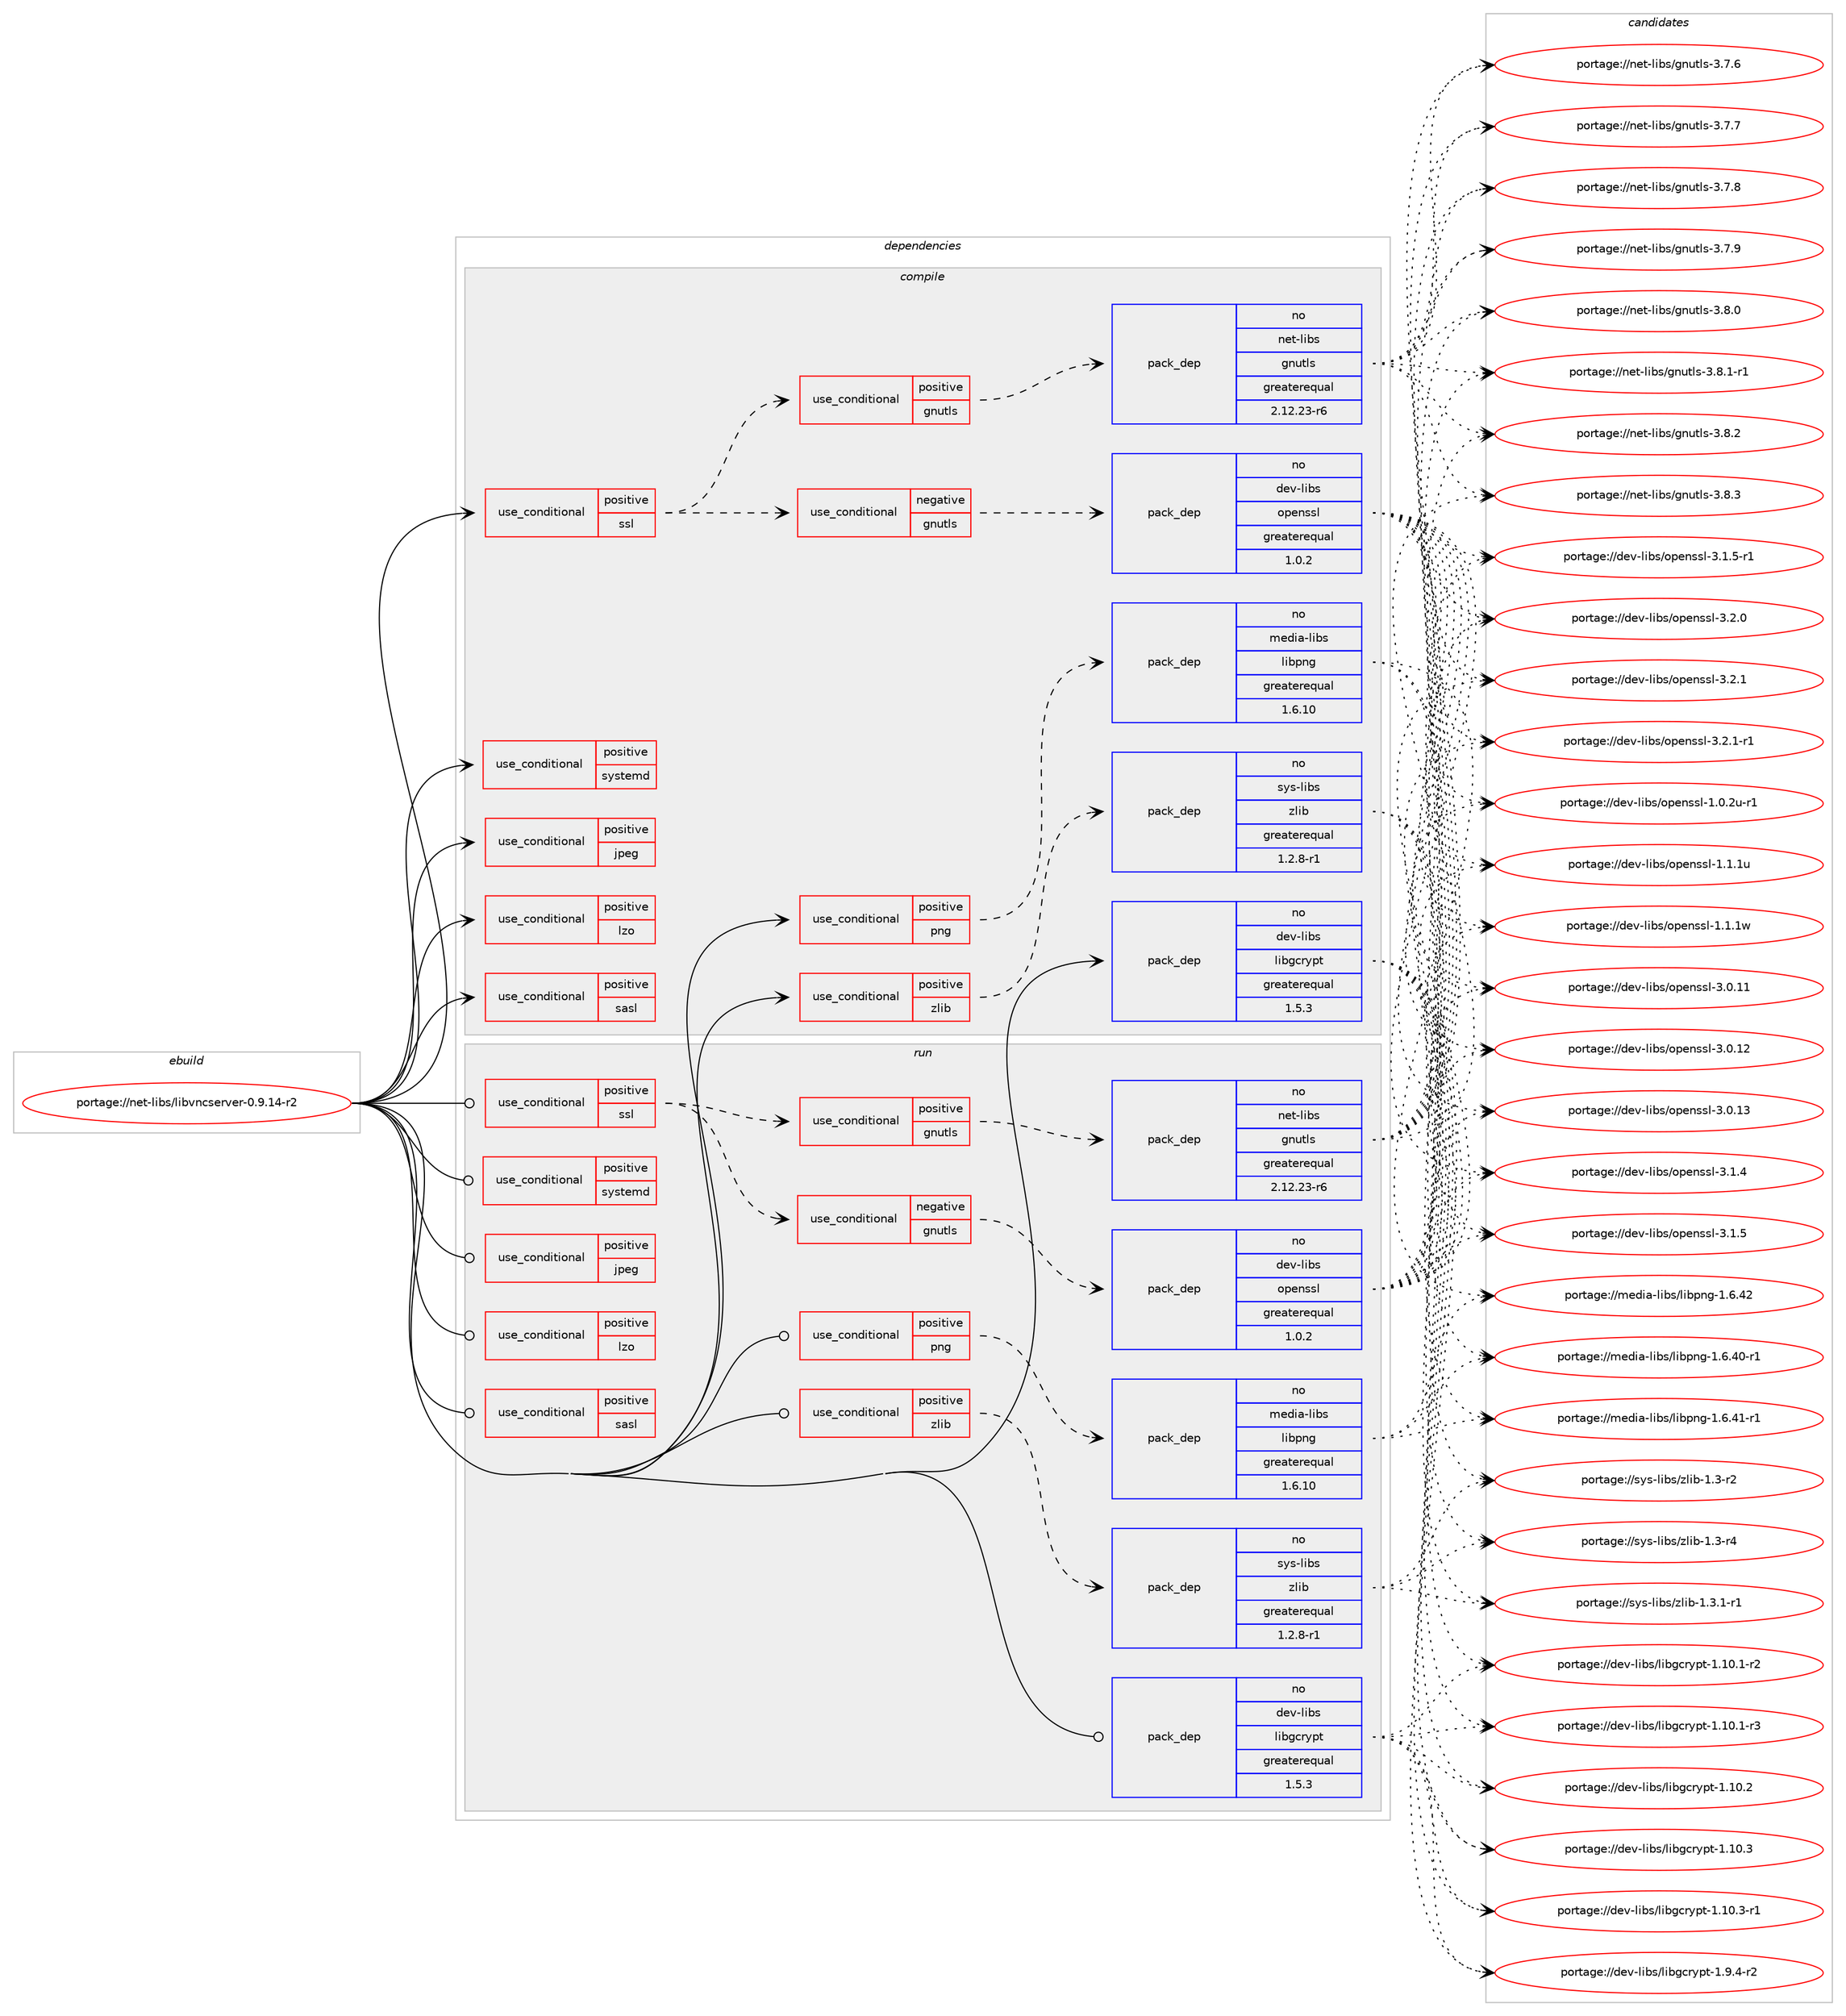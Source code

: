 digraph prolog {

# *************
# Graph options
# *************

newrank=true;
concentrate=true;
compound=true;
graph [rankdir=LR,fontname=Helvetica,fontsize=10,ranksep=1.5];#, ranksep=2.5, nodesep=0.2];
edge  [arrowhead=vee];
node  [fontname=Helvetica,fontsize=10];

# **********
# The ebuild
# **********

subgraph cluster_leftcol {
color=gray;
rank=same;
label=<<i>ebuild</i>>;
id [label="portage://net-libs/libvncserver-0.9.14-r2", color=red, width=4, href="../net-libs/libvncserver-0.9.14-r2.svg"];
}

# ****************
# The dependencies
# ****************

subgraph cluster_midcol {
color=gray;
label=<<i>dependencies</i>>;
subgraph cluster_compile {
fillcolor="#eeeeee";
style=filled;
label=<<i>compile</i>>;
subgraph cond3460 {
dependency5217 [label=<<TABLE BORDER="0" CELLBORDER="1" CELLSPACING="0" CELLPADDING="4"><TR><TD ROWSPAN="3" CELLPADDING="10">use_conditional</TD></TR><TR><TD>positive</TD></TR><TR><TD>jpeg</TD></TR></TABLE>>, shape=none, color=red];
# *** BEGIN UNKNOWN DEPENDENCY TYPE (TODO) ***
# dependency5217 -> package_dependency(portage://net-libs/libvncserver-0.9.14-r2,install,no,media-libs,libjpeg-turbo,none,[,,],any_same_slot,[])
# *** END UNKNOWN DEPENDENCY TYPE (TODO) ***

}
id:e -> dependency5217:w [weight=20,style="solid",arrowhead="vee"];
subgraph cond3461 {
dependency5218 [label=<<TABLE BORDER="0" CELLBORDER="1" CELLSPACING="0" CELLPADDING="4"><TR><TD ROWSPAN="3" CELLPADDING="10">use_conditional</TD></TR><TR><TD>positive</TD></TR><TR><TD>lzo</TD></TR></TABLE>>, shape=none, color=red];
# *** BEGIN UNKNOWN DEPENDENCY TYPE (TODO) ***
# dependency5218 -> package_dependency(portage://net-libs/libvncserver-0.9.14-r2,install,no,dev-libs,lzo,none,[,,],[],[])
# *** END UNKNOWN DEPENDENCY TYPE (TODO) ***

}
id:e -> dependency5218:w [weight=20,style="solid",arrowhead="vee"];
subgraph cond3462 {
dependency5219 [label=<<TABLE BORDER="0" CELLBORDER="1" CELLSPACING="0" CELLPADDING="4"><TR><TD ROWSPAN="3" CELLPADDING="10">use_conditional</TD></TR><TR><TD>positive</TD></TR><TR><TD>png</TD></TR></TABLE>>, shape=none, color=red];
subgraph pack1693 {
dependency5220 [label=<<TABLE BORDER="0" CELLBORDER="1" CELLSPACING="0" CELLPADDING="4" WIDTH="220"><TR><TD ROWSPAN="6" CELLPADDING="30">pack_dep</TD></TR><TR><TD WIDTH="110">no</TD></TR><TR><TD>media-libs</TD></TR><TR><TD>libpng</TD></TR><TR><TD>greaterequal</TD></TR><TR><TD>1.6.10</TD></TR></TABLE>>, shape=none, color=blue];
}
dependency5219:e -> dependency5220:w [weight=20,style="dashed",arrowhead="vee"];
}
id:e -> dependency5219:w [weight=20,style="solid",arrowhead="vee"];
subgraph cond3463 {
dependency5221 [label=<<TABLE BORDER="0" CELLBORDER="1" CELLSPACING="0" CELLPADDING="4"><TR><TD ROWSPAN="3" CELLPADDING="10">use_conditional</TD></TR><TR><TD>positive</TD></TR><TR><TD>sasl</TD></TR></TABLE>>, shape=none, color=red];
# *** BEGIN UNKNOWN DEPENDENCY TYPE (TODO) ***
# dependency5221 -> package_dependency(portage://net-libs/libvncserver-0.9.14-r2,install,no,dev-libs,cyrus-sasl,none,[,,],[],[])
# *** END UNKNOWN DEPENDENCY TYPE (TODO) ***

}
id:e -> dependency5221:w [weight=20,style="solid",arrowhead="vee"];
subgraph cond3464 {
dependency5222 [label=<<TABLE BORDER="0" CELLBORDER="1" CELLSPACING="0" CELLPADDING="4"><TR><TD ROWSPAN="3" CELLPADDING="10">use_conditional</TD></TR><TR><TD>positive</TD></TR><TR><TD>ssl</TD></TR></TABLE>>, shape=none, color=red];
subgraph cond3465 {
dependency5223 [label=<<TABLE BORDER="0" CELLBORDER="1" CELLSPACING="0" CELLPADDING="4"><TR><TD ROWSPAN="3" CELLPADDING="10">use_conditional</TD></TR><TR><TD>negative</TD></TR><TR><TD>gnutls</TD></TR></TABLE>>, shape=none, color=red];
subgraph pack1694 {
dependency5224 [label=<<TABLE BORDER="0" CELLBORDER="1" CELLSPACING="0" CELLPADDING="4" WIDTH="220"><TR><TD ROWSPAN="6" CELLPADDING="30">pack_dep</TD></TR><TR><TD WIDTH="110">no</TD></TR><TR><TD>dev-libs</TD></TR><TR><TD>openssl</TD></TR><TR><TD>greaterequal</TD></TR><TR><TD>1.0.2</TD></TR></TABLE>>, shape=none, color=blue];
}
dependency5223:e -> dependency5224:w [weight=20,style="dashed",arrowhead="vee"];
}
dependency5222:e -> dependency5223:w [weight=20,style="dashed",arrowhead="vee"];
subgraph cond3466 {
dependency5225 [label=<<TABLE BORDER="0" CELLBORDER="1" CELLSPACING="0" CELLPADDING="4"><TR><TD ROWSPAN="3" CELLPADDING="10">use_conditional</TD></TR><TR><TD>positive</TD></TR><TR><TD>gnutls</TD></TR></TABLE>>, shape=none, color=red];
subgraph pack1695 {
dependency5226 [label=<<TABLE BORDER="0" CELLBORDER="1" CELLSPACING="0" CELLPADDING="4" WIDTH="220"><TR><TD ROWSPAN="6" CELLPADDING="30">pack_dep</TD></TR><TR><TD WIDTH="110">no</TD></TR><TR><TD>net-libs</TD></TR><TR><TD>gnutls</TD></TR><TR><TD>greaterequal</TD></TR><TR><TD>2.12.23-r6</TD></TR></TABLE>>, shape=none, color=blue];
}
dependency5225:e -> dependency5226:w [weight=20,style="dashed",arrowhead="vee"];
}
dependency5222:e -> dependency5225:w [weight=20,style="dashed",arrowhead="vee"];
}
id:e -> dependency5222:w [weight=20,style="solid",arrowhead="vee"];
subgraph cond3467 {
dependency5227 [label=<<TABLE BORDER="0" CELLBORDER="1" CELLSPACING="0" CELLPADDING="4"><TR><TD ROWSPAN="3" CELLPADDING="10">use_conditional</TD></TR><TR><TD>positive</TD></TR><TR><TD>systemd</TD></TR></TABLE>>, shape=none, color=red];
# *** BEGIN UNKNOWN DEPENDENCY TYPE (TODO) ***
# dependency5227 -> package_dependency(portage://net-libs/libvncserver-0.9.14-r2,install,no,sys-apps,systemd,none,[,,],any_same_slot,[])
# *** END UNKNOWN DEPENDENCY TYPE (TODO) ***

}
id:e -> dependency5227:w [weight=20,style="solid",arrowhead="vee"];
subgraph cond3468 {
dependency5228 [label=<<TABLE BORDER="0" CELLBORDER="1" CELLSPACING="0" CELLPADDING="4"><TR><TD ROWSPAN="3" CELLPADDING="10">use_conditional</TD></TR><TR><TD>positive</TD></TR><TR><TD>zlib</TD></TR></TABLE>>, shape=none, color=red];
subgraph pack1696 {
dependency5229 [label=<<TABLE BORDER="0" CELLBORDER="1" CELLSPACING="0" CELLPADDING="4" WIDTH="220"><TR><TD ROWSPAN="6" CELLPADDING="30">pack_dep</TD></TR><TR><TD WIDTH="110">no</TD></TR><TR><TD>sys-libs</TD></TR><TR><TD>zlib</TD></TR><TR><TD>greaterequal</TD></TR><TR><TD>1.2.8-r1</TD></TR></TABLE>>, shape=none, color=blue];
}
dependency5228:e -> dependency5229:w [weight=20,style="dashed",arrowhead="vee"];
}
id:e -> dependency5228:w [weight=20,style="solid",arrowhead="vee"];
subgraph pack1697 {
dependency5230 [label=<<TABLE BORDER="0" CELLBORDER="1" CELLSPACING="0" CELLPADDING="4" WIDTH="220"><TR><TD ROWSPAN="6" CELLPADDING="30">pack_dep</TD></TR><TR><TD WIDTH="110">no</TD></TR><TR><TD>dev-libs</TD></TR><TR><TD>libgcrypt</TD></TR><TR><TD>greaterequal</TD></TR><TR><TD>1.5.3</TD></TR></TABLE>>, shape=none, color=blue];
}
id:e -> dependency5230:w [weight=20,style="solid",arrowhead="vee"];
}
subgraph cluster_compileandrun {
fillcolor="#eeeeee";
style=filled;
label=<<i>compile and run</i>>;
}
subgraph cluster_run {
fillcolor="#eeeeee";
style=filled;
label=<<i>run</i>>;
subgraph cond3469 {
dependency5231 [label=<<TABLE BORDER="0" CELLBORDER="1" CELLSPACING="0" CELLPADDING="4"><TR><TD ROWSPAN="3" CELLPADDING="10">use_conditional</TD></TR><TR><TD>positive</TD></TR><TR><TD>jpeg</TD></TR></TABLE>>, shape=none, color=red];
# *** BEGIN UNKNOWN DEPENDENCY TYPE (TODO) ***
# dependency5231 -> package_dependency(portage://net-libs/libvncserver-0.9.14-r2,run,no,media-libs,libjpeg-turbo,none,[,,],any_same_slot,[])
# *** END UNKNOWN DEPENDENCY TYPE (TODO) ***

}
id:e -> dependency5231:w [weight=20,style="solid",arrowhead="odot"];
subgraph cond3470 {
dependency5232 [label=<<TABLE BORDER="0" CELLBORDER="1" CELLSPACING="0" CELLPADDING="4"><TR><TD ROWSPAN="3" CELLPADDING="10">use_conditional</TD></TR><TR><TD>positive</TD></TR><TR><TD>lzo</TD></TR></TABLE>>, shape=none, color=red];
# *** BEGIN UNKNOWN DEPENDENCY TYPE (TODO) ***
# dependency5232 -> package_dependency(portage://net-libs/libvncserver-0.9.14-r2,run,no,dev-libs,lzo,none,[,,],[],[])
# *** END UNKNOWN DEPENDENCY TYPE (TODO) ***

}
id:e -> dependency5232:w [weight=20,style="solid",arrowhead="odot"];
subgraph cond3471 {
dependency5233 [label=<<TABLE BORDER="0" CELLBORDER="1" CELLSPACING="0" CELLPADDING="4"><TR><TD ROWSPAN="3" CELLPADDING="10">use_conditional</TD></TR><TR><TD>positive</TD></TR><TR><TD>png</TD></TR></TABLE>>, shape=none, color=red];
subgraph pack1698 {
dependency5234 [label=<<TABLE BORDER="0" CELLBORDER="1" CELLSPACING="0" CELLPADDING="4" WIDTH="220"><TR><TD ROWSPAN="6" CELLPADDING="30">pack_dep</TD></TR><TR><TD WIDTH="110">no</TD></TR><TR><TD>media-libs</TD></TR><TR><TD>libpng</TD></TR><TR><TD>greaterequal</TD></TR><TR><TD>1.6.10</TD></TR></TABLE>>, shape=none, color=blue];
}
dependency5233:e -> dependency5234:w [weight=20,style="dashed",arrowhead="vee"];
}
id:e -> dependency5233:w [weight=20,style="solid",arrowhead="odot"];
subgraph cond3472 {
dependency5235 [label=<<TABLE BORDER="0" CELLBORDER="1" CELLSPACING="0" CELLPADDING="4"><TR><TD ROWSPAN="3" CELLPADDING="10">use_conditional</TD></TR><TR><TD>positive</TD></TR><TR><TD>sasl</TD></TR></TABLE>>, shape=none, color=red];
# *** BEGIN UNKNOWN DEPENDENCY TYPE (TODO) ***
# dependency5235 -> package_dependency(portage://net-libs/libvncserver-0.9.14-r2,run,no,dev-libs,cyrus-sasl,none,[,,],[],[])
# *** END UNKNOWN DEPENDENCY TYPE (TODO) ***

}
id:e -> dependency5235:w [weight=20,style="solid",arrowhead="odot"];
subgraph cond3473 {
dependency5236 [label=<<TABLE BORDER="0" CELLBORDER="1" CELLSPACING="0" CELLPADDING="4"><TR><TD ROWSPAN="3" CELLPADDING="10">use_conditional</TD></TR><TR><TD>positive</TD></TR><TR><TD>ssl</TD></TR></TABLE>>, shape=none, color=red];
subgraph cond3474 {
dependency5237 [label=<<TABLE BORDER="0" CELLBORDER="1" CELLSPACING="0" CELLPADDING="4"><TR><TD ROWSPAN="3" CELLPADDING="10">use_conditional</TD></TR><TR><TD>negative</TD></TR><TR><TD>gnutls</TD></TR></TABLE>>, shape=none, color=red];
subgraph pack1699 {
dependency5238 [label=<<TABLE BORDER="0" CELLBORDER="1" CELLSPACING="0" CELLPADDING="4" WIDTH="220"><TR><TD ROWSPAN="6" CELLPADDING="30">pack_dep</TD></TR><TR><TD WIDTH="110">no</TD></TR><TR><TD>dev-libs</TD></TR><TR><TD>openssl</TD></TR><TR><TD>greaterequal</TD></TR><TR><TD>1.0.2</TD></TR></TABLE>>, shape=none, color=blue];
}
dependency5237:e -> dependency5238:w [weight=20,style="dashed",arrowhead="vee"];
}
dependency5236:e -> dependency5237:w [weight=20,style="dashed",arrowhead="vee"];
subgraph cond3475 {
dependency5239 [label=<<TABLE BORDER="0" CELLBORDER="1" CELLSPACING="0" CELLPADDING="4"><TR><TD ROWSPAN="3" CELLPADDING="10">use_conditional</TD></TR><TR><TD>positive</TD></TR><TR><TD>gnutls</TD></TR></TABLE>>, shape=none, color=red];
subgraph pack1700 {
dependency5240 [label=<<TABLE BORDER="0" CELLBORDER="1" CELLSPACING="0" CELLPADDING="4" WIDTH="220"><TR><TD ROWSPAN="6" CELLPADDING="30">pack_dep</TD></TR><TR><TD WIDTH="110">no</TD></TR><TR><TD>net-libs</TD></TR><TR><TD>gnutls</TD></TR><TR><TD>greaterequal</TD></TR><TR><TD>2.12.23-r6</TD></TR></TABLE>>, shape=none, color=blue];
}
dependency5239:e -> dependency5240:w [weight=20,style="dashed",arrowhead="vee"];
}
dependency5236:e -> dependency5239:w [weight=20,style="dashed",arrowhead="vee"];
}
id:e -> dependency5236:w [weight=20,style="solid",arrowhead="odot"];
subgraph cond3476 {
dependency5241 [label=<<TABLE BORDER="0" CELLBORDER="1" CELLSPACING="0" CELLPADDING="4"><TR><TD ROWSPAN="3" CELLPADDING="10">use_conditional</TD></TR><TR><TD>positive</TD></TR><TR><TD>systemd</TD></TR></TABLE>>, shape=none, color=red];
# *** BEGIN UNKNOWN DEPENDENCY TYPE (TODO) ***
# dependency5241 -> package_dependency(portage://net-libs/libvncserver-0.9.14-r2,run,no,sys-apps,systemd,none,[,,],any_same_slot,[])
# *** END UNKNOWN DEPENDENCY TYPE (TODO) ***

}
id:e -> dependency5241:w [weight=20,style="solid",arrowhead="odot"];
subgraph cond3477 {
dependency5242 [label=<<TABLE BORDER="0" CELLBORDER="1" CELLSPACING="0" CELLPADDING="4"><TR><TD ROWSPAN="3" CELLPADDING="10">use_conditional</TD></TR><TR><TD>positive</TD></TR><TR><TD>zlib</TD></TR></TABLE>>, shape=none, color=red];
subgraph pack1701 {
dependency5243 [label=<<TABLE BORDER="0" CELLBORDER="1" CELLSPACING="0" CELLPADDING="4" WIDTH="220"><TR><TD ROWSPAN="6" CELLPADDING="30">pack_dep</TD></TR><TR><TD WIDTH="110">no</TD></TR><TR><TD>sys-libs</TD></TR><TR><TD>zlib</TD></TR><TR><TD>greaterequal</TD></TR><TR><TD>1.2.8-r1</TD></TR></TABLE>>, shape=none, color=blue];
}
dependency5242:e -> dependency5243:w [weight=20,style="dashed",arrowhead="vee"];
}
id:e -> dependency5242:w [weight=20,style="solid",arrowhead="odot"];
subgraph pack1702 {
dependency5244 [label=<<TABLE BORDER="0" CELLBORDER="1" CELLSPACING="0" CELLPADDING="4" WIDTH="220"><TR><TD ROWSPAN="6" CELLPADDING="30">pack_dep</TD></TR><TR><TD WIDTH="110">no</TD></TR><TR><TD>dev-libs</TD></TR><TR><TD>libgcrypt</TD></TR><TR><TD>greaterequal</TD></TR><TR><TD>1.5.3</TD></TR></TABLE>>, shape=none, color=blue];
}
id:e -> dependency5244:w [weight=20,style="solid",arrowhead="odot"];
}
}

# **************
# The candidates
# **************

subgraph cluster_choices {
rank=same;
color=gray;
label=<<i>candidates</i>>;

subgraph choice1693 {
color=black;
nodesep=1;
choice1091011001059745108105981154710810598112110103454946544652484511449 [label="portage://media-libs/libpng-1.6.40-r1", color=red, width=4,href="../media-libs/libpng-1.6.40-r1.svg"];
choice1091011001059745108105981154710810598112110103454946544652494511449 [label="portage://media-libs/libpng-1.6.41-r1", color=red, width=4,href="../media-libs/libpng-1.6.41-r1.svg"];
choice109101100105974510810598115471081059811211010345494654465250 [label="portage://media-libs/libpng-1.6.42", color=red, width=4,href="../media-libs/libpng-1.6.42.svg"];
dependency5220:e -> choice1091011001059745108105981154710810598112110103454946544652484511449:w [style=dotted,weight="100"];
dependency5220:e -> choice1091011001059745108105981154710810598112110103454946544652494511449:w [style=dotted,weight="100"];
dependency5220:e -> choice109101100105974510810598115471081059811211010345494654465250:w [style=dotted,weight="100"];
}
subgraph choice1694 {
color=black;
nodesep=1;
choice1001011184510810598115471111121011101151151084549464846501174511449 [label="portage://dev-libs/openssl-1.0.2u-r1", color=red, width=4,href="../dev-libs/openssl-1.0.2u-r1.svg"];
choice100101118451081059811547111112101110115115108454946494649117 [label="portage://dev-libs/openssl-1.1.1u", color=red, width=4,href="../dev-libs/openssl-1.1.1u.svg"];
choice100101118451081059811547111112101110115115108454946494649119 [label="portage://dev-libs/openssl-1.1.1w", color=red, width=4,href="../dev-libs/openssl-1.1.1w.svg"];
choice10010111845108105981154711111210111011511510845514648464949 [label="portage://dev-libs/openssl-3.0.11", color=red, width=4,href="../dev-libs/openssl-3.0.11.svg"];
choice10010111845108105981154711111210111011511510845514648464950 [label="portage://dev-libs/openssl-3.0.12", color=red, width=4,href="../dev-libs/openssl-3.0.12.svg"];
choice10010111845108105981154711111210111011511510845514648464951 [label="portage://dev-libs/openssl-3.0.13", color=red, width=4,href="../dev-libs/openssl-3.0.13.svg"];
choice100101118451081059811547111112101110115115108455146494652 [label="portage://dev-libs/openssl-3.1.4", color=red, width=4,href="../dev-libs/openssl-3.1.4.svg"];
choice100101118451081059811547111112101110115115108455146494653 [label="portage://dev-libs/openssl-3.1.5", color=red, width=4,href="../dev-libs/openssl-3.1.5.svg"];
choice1001011184510810598115471111121011101151151084551464946534511449 [label="portage://dev-libs/openssl-3.1.5-r1", color=red, width=4,href="../dev-libs/openssl-3.1.5-r1.svg"];
choice100101118451081059811547111112101110115115108455146504648 [label="portage://dev-libs/openssl-3.2.0", color=red, width=4,href="../dev-libs/openssl-3.2.0.svg"];
choice100101118451081059811547111112101110115115108455146504649 [label="portage://dev-libs/openssl-3.2.1", color=red, width=4,href="../dev-libs/openssl-3.2.1.svg"];
choice1001011184510810598115471111121011101151151084551465046494511449 [label="portage://dev-libs/openssl-3.2.1-r1", color=red, width=4,href="../dev-libs/openssl-3.2.1-r1.svg"];
dependency5224:e -> choice1001011184510810598115471111121011101151151084549464846501174511449:w [style=dotted,weight="100"];
dependency5224:e -> choice100101118451081059811547111112101110115115108454946494649117:w [style=dotted,weight="100"];
dependency5224:e -> choice100101118451081059811547111112101110115115108454946494649119:w [style=dotted,weight="100"];
dependency5224:e -> choice10010111845108105981154711111210111011511510845514648464949:w [style=dotted,weight="100"];
dependency5224:e -> choice10010111845108105981154711111210111011511510845514648464950:w [style=dotted,weight="100"];
dependency5224:e -> choice10010111845108105981154711111210111011511510845514648464951:w [style=dotted,weight="100"];
dependency5224:e -> choice100101118451081059811547111112101110115115108455146494652:w [style=dotted,weight="100"];
dependency5224:e -> choice100101118451081059811547111112101110115115108455146494653:w [style=dotted,weight="100"];
dependency5224:e -> choice1001011184510810598115471111121011101151151084551464946534511449:w [style=dotted,weight="100"];
dependency5224:e -> choice100101118451081059811547111112101110115115108455146504648:w [style=dotted,weight="100"];
dependency5224:e -> choice100101118451081059811547111112101110115115108455146504649:w [style=dotted,weight="100"];
dependency5224:e -> choice1001011184510810598115471111121011101151151084551465046494511449:w [style=dotted,weight="100"];
}
subgraph choice1695 {
color=black;
nodesep=1;
choice110101116451081059811547103110117116108115455146554654 [label="portage://net-libs/gnutls-3.7.6", color=red, width=4,href="../net-libs/gnutls-3.7.6.svg"];
choice110101116451081059811547103110117116108115455146554655 [label="portage://net-libs/gnutls-3.7.7", color=red, width=4,href="../net-libs/gnutls-3.7.7.svg"];
choice110101116451081059811547103110117116108115455146554656 [label="portage://net-libs/gnutls-3.7.8", color=red, width=4,href="../net-libs/gnutls-3.7.8.svg"];
choice110101116451081059811547103110117116108115455146554657 [label="portage://net-libs/gnutls-3.7.9", color=red, width=4,href="../net-libs/gnutls-3.7.9.svg"];
choice110101116451081059811547103110117116108115455146564648 [label="portage://net-libs/gnutls-3.8.0", color=red, width=4,href="../net-libs/gnutls-3.8.0.svg"];
choice1101011164510810598115471031101171161081154551465646494511449 [label="portage://net-libs/gnutls-3.8.1-r1", color=red, width=4,href="../net-libs/gnutls-3.8.1-r1.svg"];
choice110101116451081059811547103110117116108115455146564650 [label="portage://net-libs/gnutls-3.8.2", color=red, width=4,href="../net-libs/gnutls-3.8.2.svg"];
choice110101116451081059811547103110117116108115455146564651 [label="portage://net-libs/gnutls-3.8.3", color=red, width=4,href="../net-libs/gnutls-3.8.3.svg"];
dependency5226:e -> choice110101116451081059811547103110117116108115455146554654:w [style=dotted,weight="100"];
dependency5226:e -> choice110101116451081059811547103110117116108115455146554655:w [style=dotted,weight="100"];
dependency5226:e -> choice110101116451081059811547103110117116108115455146554656:w [style=dotted,weight="100"];
dependency5226:e -> choice110101116451081059811547103110117116108115455146554657:w [style=dotted,weight="100"];
dependency5226:e -> choice110101116451081059811547103110117116108115455146564648:w [style=dotted,weight="100"];
dependency5226:e -> choice1101011164510810598115471031101171161081154551465646494511449:w [style=dotted,weight="100"];
dependency5226:e -> choice110101116451081059811547103110117116108115455146564650:w [style=dotted,weight="100"];
dependency5226:e -> choice110101116451081059811547103110117116108115455146564651:w [style=dotted,weight="100"];
}
subgraph choice1696 {
color=black;
nodesep=1;
choice11512111545108105981154712210810598454946514511450 [label="portage://sys-libs/zlib-1.3-r2", color=red, width=4,href="../sys-libs/zlib-1.3-r2.svg"];
choice11512111545108105981154712210810598454946514511452 [label="portage://sys-libs/zlib-1.3-r4", color=red, width=4,href="../sys-libs/zlib-1.3-r4.svg"];
choice115121115451081059811547122108105984549465146494511449 [label="portage://sys-libs/zlib-1.3.1-r1", color=red, width=4,href="../sys-libs/zlib-1.3.1-r1.svg"];
dependency5229:e -> choice11512111545108105981154712210810598454946514511450:w [style=dotted,weight="100"];
dependency5229:e -> choice11512111545108105981154712210810598454946514511452:w [style=dotted,weight="100"];
dependency5229:e -> choice115121115451081059811547122108105984549465146494511449:w [style=dotted,weight="100"];
}
subgraph choice1697 {
color=black;
nodesep=1;
choice1001011184510810598115471081059810399114121112116454946494846494511450 [label="portage://dev-libs/libgcrypt-1.10.1-r2", color=red, width=4,href="../dev-libs/libgcrypt-1.10.1-r2.svg"];
choice1001011184510810598115471081059810399114121112116454946494846494511451 [label="portage://dev-libs/libgcrypt-1.10.1-r3", color=red, width=4,href="../dev-libs/libgcrypt-1.10.1-r3.svg"];
choice100101118451081059811547108105981039911412111211645494649484650 [label="portage://dev-libs/libgcrypt-1.10.2", color=red, width=4,href="../dev-libs/libgcrypt-1.10.2.svg"];
choice100101118451081059811547108105981039911412111211645494649484651 [label="portage://dev-libs/libgcrypt-1.10.3", color=red, width=4,href="../dev-libs/libgcrypt-1.10.3.svg"];
choice1001011184510810598115471081059810399114121112116454946494846514511449 [label="portage://dev-libs/libgcrypt-1.10.3-r1", color=red, width=4,href="../dev-libs/libgcrypt-1.10.3-r1.svg"];
choice10010111845108105981154710810598103991141211121164549465746524511450 [label="portage://dev-libs/libgcrypt-1.9.4-r2", color=red, width=4,href="../dev-libs/libgcrypt-1.9.4-r2.svg"];
dependency5230:e -> choice1001011184510810598115471081059810399114121112116454946494846494511450:w [style=dotted,weight="100"];
dependency5230:e -> choice1001011184510810598115471081059810399114121112116454946494846494511451:w [style=dotted,weight="100"];
dependency5230:e -> choice100101118451081059811547108105981039911412111211645494649484650:w [style=dotted,weight="100"];
dependency5230:e -> choice100101118451081059811547108105981039911412111211645494649484651:w [style=dotted,weight="100"];
dependency5230:e -> choice1001011184510810598115471081059810399114121112116454946494846514511449:w [style=dotted,weight="100"];
dependency5230:e -> choice10010111845108105981154710810598103991141211121164549465746524511450:w [style=dotted,weight="100"];
}
subgraph choice1698 {
color=black;
nodesep=1;
choice1091011001059745108105981154710810598112110103454946544652484511449 [label="portage://media-libs/libpng-1.6.40-r1", color=red, width=4,href="../media-libs/libpng-1.6.40-r1.svg"];
choice1091011001059745108105981154710810598112110103454946544652494511449 [label="portage://media-libs/libpng-1.6.41-r1", color=red, width=4,href="../media-libs/libpng-1.6.41-r1.svg"];
choice109101100105974510810598115471081059811211010345494654465250 [label="portage://media-libs/libpng-1.6.42", color=red, width=4,href="../media-libs/libpng-1.6.42.svg"];
dependency5234:e -> choice1091011001059745108105981154710810598112110103454946544652484511449:w [style=dotted,weight="100"];
dependency5234:e -> choice1091011001059745108105981154710810598112110103454946544652494511449:w [style=dotted,weight="100"];
dependency5234:e -> choice109101100105974510810598115471081059811211010345494654465250:w [style=dotted,weight="100"];
}
subgraph choice1699 {
color=black;
nodesep=1;
choice1001011184510810598115471111121011101151151084549464846501174511449 [label="portage://dev-libs/openssl-1.0.2u-r1", color=red, width=4,href="../dev-libs/openssl-1.0.2u-r1.svg"];
choice100101118451081059811547111112101110115115108454946494649117 [label="portage://dev-libs/openssl-1.1.1u", color=red, width=4,href="../dev-libs/openssl-1.1.1u.svg"];
choice100101118451081059811547111112101110115115108454946494649119 [label="portage://dev-libs/openssl-1.1.1w", color=red, width=4,href="../dev-libs/openssl-1.1.1w.svg"];
choice10010111845108105981154711111210111011511510845514648464949 [label="portage://dev-libs/openssl-3.0.11", color=red, width=4,href="../dev-libs/openssl-3.0.11.svg"];
choice10010111845108105981154711111210111011511510845514648464950 [label="portage://dev-libs/openssl-3.0.12", color=red, width=4,href="../dev-libs/openssl-3.0.12.svg"];
choice10010111845108105981154711111210111011511510845514648464951 [label="portage://dev-libs/openssl-3.0.13", color=red, width=4,href="../dev-libs/openssl-3.0.13.svg"];
choice100101118451081059811547111112101110115115108455146494652 [label="portage://dev-libs/openssl-3.1.4", color=red, width=4,href="../dev-libs/openssl-3.1.4.svg"];
choice100101118451081059811547111112101110115115108455146494653 [label="portage://dev-libs/openssl-3.1.5", color=red, width=4,href="../dev-libs/openssl-3.1.5.svg"];
choice1001011184510810598115471111121011101151151084551464946534511449 [label="portage://dev-libs/openssl-3.1.5-r1", color=red, width=4,href="../dev-libs/openssl-3.1.5-r1.svg"];
choice100101118451081059811547111112101110115115108455146504648 [label="portage://dev-libs/openssl-3.2.0", color=red, width=4,href="../dev-libs/openssl-3.2.0.svg"];
choice100101118451081059811547111112101110115115108455146504649 [label="portage://dev-libs/openssl-3.2.1", color=red, width=4,href="../dev-libs/openssl-3.2.1.svg"];
choice1001011184510810598115471111121011101151151084551465046494511449 [label="portage://dev-libs/openssl-3.2.1-r1", color=red, width=4,href="../dev-libs/openssl-3.2.1-r1.svg"];
dependency5238:e -> choice1001011184510810598115471111121011101151151084549464846501174511449:w [style=dotted,weight="100"];
dependency5238:e -> choice100101118451081059811547111112101110115115108454946494649117:w [style=dotted,weight="100"];
dependency5238:e -> choice100101118451081059811547111112101110115115108454946494649119:w [style=dotted,weight="100"];
dependency5238:e -> choice10010111845108105981154711111210111011511510845514648464949:w [style=dotted,weight="100"];
dependency5238:e -> choice10010111845108105981154711111210111011511510845514648464950:w [style=dotted,weight="100"];
dependency5238:e -> choice10010111845108105981154711111210111011511510845514648464951:w [style=dotted,weight="100"];
dependency5238:e -> choice100101118451081059811547111112101110115115108455146494652:w [style=dotted,weight="100"];
dependency5238:e -> choice100101118451081059811547111112101110115115108455146494653:w [style=dotted,weight="100"];
dependency5238:e -> choice1001011184510810598115471111121011101151151084551464946534511449:w [style=dotted,weight="100"];
dependency5238:e -> choice100101118451081059811547111112101110115115108455146504648:w [style=dotted,weight="100"];
dependency5238:e -> choice100101118451081059811547111112101110115115108455146504649:w [style=dotted,weight="100"];
dependency5238:e -> choice1001011184510810598115471111121011101151151084551465046494511449:w [style=dotted,weight="100"];
}
subgraph choice1700 {
color=black;
nodesep=1;
choice110101116451081059811547103110117116108115455146554654 [label="portage://net-libs/gnutls-3.7.6", color=red, width=4,href="../net-libs/gnutls-3.7.6.svg"];
choice110101116451081059811547103110117116108115455146554655 [label="portage://net-libs/gnutls-3.7.7", color=red, width=4,href="../net-libs/gnutls-3.7.7.svg"];
choice110101116451081059811547103110117116108115455146554656 [label="portage://net-libs/gnutls-3.7.8", color=red, width=4,href="../net-libs/gnutls-3.7.8.svg"];
choice110101116451081059811547103110117116108115455146554657 [label="portage://net-libs/gnutls-3.7.9", color=red, width=4,href="../net-libs/gnutls-3.7.9.svg"];
choice110101116451081059811547103110117116108115455146564648 [label="portage://net-libs/gnutls-3.8.0", color=red, width=4,href="../net-libs/gnutls-3.8.0.svg"];
choice1101011164510810598115471031101171161081154551465646494511449 [label="portage://net-libs/gnutls-3.8.1-r1", color=red, width=4,href="../net-libs/gnutls-3.8.1-r1.svg"];
choice110101116451081059811547103110117116108115455146564650 [label="portage://net-libs/gnutls-3.8.2", color=red, width=4,href="../net-libs/gnutls-3.8.2.svg"];
choice110101116451081059811547103110117116108115455146564651 [label="portage://net-libs/gnutls-3.8.3", color=red, width=4,href="../net-libs/gnutls-3.8.3.svg"];
dependency5240:e -> choice110101116451081059811547103110117116108115455146554654:w [style=dotted,weight="100"];
dependency5240:e -> choice110101116451081059811547103110117116108115455146554655:w [style=dotted,weight="100"];
dependency5240:e -> choice110101116451081059811547103110117116108115455146554656:w [style=dotted,weight="100"];
dependency5240:e -> choice110101116451081059811547103110117116108115455146554657:w [style=dotted,weight="100"];
dependency5240:e -> choice110101116451081059811547103110117116108115455146564648:w [style=dotted,weight="100"];
dependency5240:e -> choice1101011164510810598115471031101171161081154551465646494511449:w [style=dotted,weight="100"];
dependency5240:e -> choice110101116451081059811547103110117116108115455146564650:w [style=dotted,weight="100"];
dependency5240:e -> choice110101116451081059811547103110117116108115455146564651:w [style=dotted,weight="100"];
}
subgraph choice1701 {
color=black;
nodesep=1;
choice11512111545108105981154712210810598454946514511450 [label="portage://sys-libs/zlib-1.3-r2", color=red, width=4,href="../sys-libs/zlib-1.3-r2.svg"];
choice11512111545108105981154712210810598454946514511452 [label="portage://sys-libs/zlib-1.3-r4", color=red, width=4,href="../sys-libs/zlib-1.3-r4.svg"];
choice115121115451081059811547122108105984549465146494511449 [label="portage://sys-libs/zlib-1.3.1-r1", color=red, width=4,href="../sys-libs/zlib-1.3.1-r1.svg"];
dependency5243:e -> choice11512111545108105981154712210810598454946514511450:w [style=dotted,weight="100"];
dependency5243:e -> choice11512111545108105981154712210810598454946514511452:w [style=dotted,weight="100"];
dependency5243:e -> choice115121115451081059811547122108105984549465146494511449:w [style=dotted,weight="100"];
}
subgraph choice1702 {
color=black;
nodesep=1;
choice1001011184510810598115471081059810399114121112116454946494846494511450 [label="portage://dev-libs/libgcrypt-1.10.1-r2", color=red, width=4,href="../dev-libs/libgcrypt-1.10.1-r2.svg"];
choice1001011184510810598115471081059810399114121112116454946494846494511451 [label="portage://dev-libs/libgcrypt-1.10.1-r3", color=red, width=4,href="../dev-libs/libgcrypt-1.10.1-r3.svg"];
choice100101118451081059811547108105981039911412111211645494649484650 [label="portage://dev-libs/libgcrypt-1.10.2", color=red, width=4,href="../dev-libs/libgcrypt-1.10.2.svg"];
choice100101118451081059811547108105981039911412111211645494649484651 [label="portage://dev-libs/libgcrypt-1.10.3", color=red, width=4,href="../dev-libs/libgcrypt-1.10.3.svg"];
choice1001011184510810598115471081059810399114121112116454946494846514511449 [label="portage://dev-libs/libgcrypt-1.10.3-r1", color=red, width=4,href="../dev-libs/libgcrypt-1.10.3-r1.svg"];
choice10010111845108105981154710810598103991141211121164549465746524511450 [label="portage://dev-libs/libgcrypt-1.9.4-r2", color=red, width=4,href="../dev-libs/libgcrypt-1.9.4-r2.svg"];
dependency5244:e -> choice1001011184510810598115471081059810399114121112116454946494846494511450:w [style=dotted,weight="100"];
dependency5244:e -> choice1001011184510810598115471081059810399114121112116454946494846494511451:w [style=dotted,weight="100"];
dependency5244:e -> choice100101118451081059811547108105981039911412111211645494649484650:w [style=dotted,weight="100"];
dependency5244:e -> choice100101118451081059811547108105981039911412111211645494649484651:w [style=dotted,weight="100"];
dependency5244:e -> choice1001011184510810598115471081059810399114121112116454946494846514511449:w [style=dotted,weight="100"];
dependency5244:e -> choice10010111845108105981154710810598103991141211121164549465746524511450:w [style=dotted,weight="100"];
}
}

}
